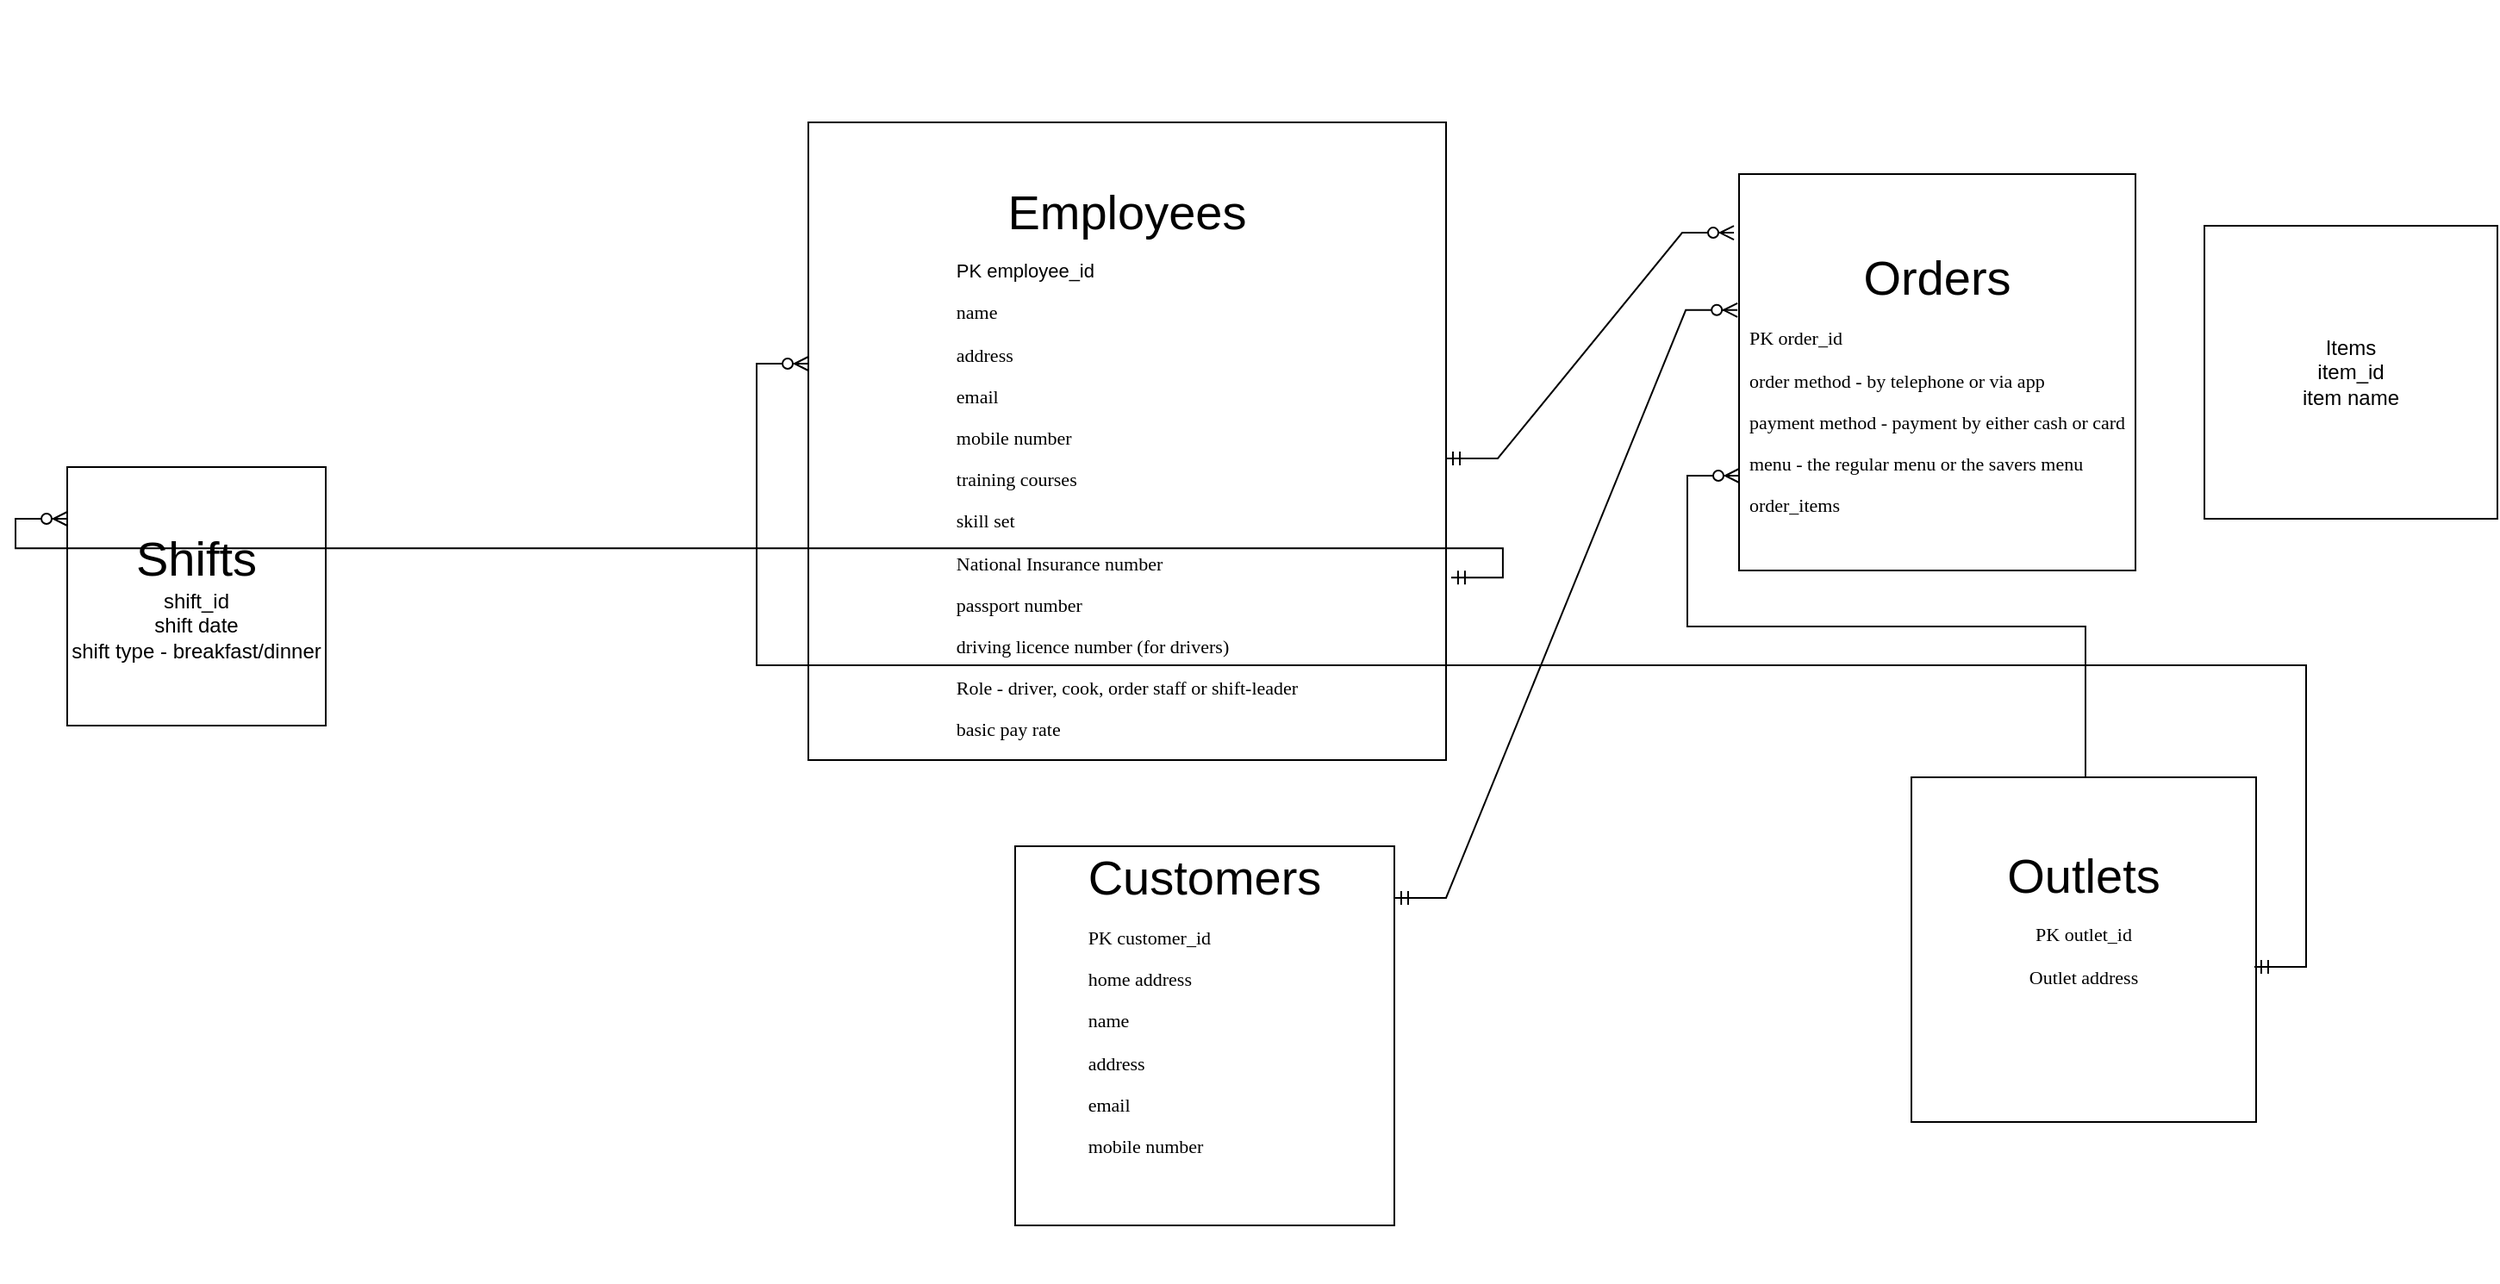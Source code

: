 <mxfile version="21.7.2" type="github">
  <diagram name="Page-1" id="C30IYXTQzpdTgBaTdObk">
    <mxGraphModel dx="1900" dy="1604" grid="1" gridSize="10" guides="1" tooltips="1" connect="1" arrows="1" fold="1" page="1" pageScale="1" pageWidth="850" pageHeight="1100" math="0" shadow="0">
      <root>
        <mxCell id="0" />
        <mxCell id="1" parent="0" />
        <mxCell id="rJKq59JqaGutXKDvqBBi-1" value="&lt;p style=&quot;text-align: center; font-size: 11px;&quot;&gt;&lt;font style=&quot;font-size: 11px;&quot;&gt;&lt;br&gt;&lt;/font&gt;&lt;/p&gt;&lt;p style=&quot;text-align: center; font-size: 11px;&quot;&gt;&lt;font style=&quot;font-size: 28px;&quot;&gt;Employees&lt;/font&gt;&lt;/p&gt;&lt;p style=&quot;text-align: left; font-size: 11px;&quot;&gt;&lt;font style=&quot;font-size: 11px;&quot;&gt;PK employee_id&lt;/font&gt;&lt;/p&gt;&lt;p style=&quot;text-align: justify; font-size: 11px;&quot;&gt;&lt;font style=&quot;font-size: 11px;&quot;&gt;&lt;span data-colorformula=&quot;THEMEVAL()&quot; style=&quot;font-family: Calibri;&quot;&gt;name&lt;/span&gt;&lt;/font&gt;&lt;/p&gt;&lt;p style=&quot;text-align: justify; font-size: 11px;&quot;&gt;&lt;font style=&quot;font-size: 11px;&quot;&gt;&lt;span data-colorformula=&quot;THEMEVAL()&quot; style=&quot;font-family: Calibri;&quot;&gt;address&lt;/span&gt;&lt;/font&gt;&lt;/p&gt;&lt;p style=&quot;text-align: justify; font-size: 11px;&quot;&gt;&lt;font style=&quot;font-size: 11px;&quot;&gt;&lt;span data-colorformula=&quot;THEMEVAL()&quot; style=&quot;font-family: Calibri;&quot;&gt;email&lt;/span&gt;&lt;/font&gt;&lt;/p&gt;&lt;p style=&quot;text-align: justify; font-size: 11px;&quot;&gt;&lt;font style=&quot;font-size: 11px;&quot;&gt;&lt;span data-colorformula=&quot;THEMEVAL()&quot; style=&quot;font-family: Calibri;&quot;&gt;mobile number&lt;/span&gt;&lt;/font&gt;&lt;/p&gt;&lt;p style=&quot;text-align: justify; font-size: 11px;&quot;&gt;&lt;font style=&quot;font-size: 11px;&quot;&gt;&lt;span data-colorformula=&quot;THEMEVAL()&quot; style=&quot;font-family: Calibri;&quot;&gt;training courses&lt;/span&gt;&lt;/font&gt;&lt;/p&gt;&lt;p style=&quot;text-align: justify; font-size: 11px;&quot;&gt;&lt;font style=&quot;font-size: 11px;&quot;&gt;&lt;span data-colorformula=&quot;THEMEVAL()&quot; style=&quot;font-family: Calibri;&quot;&gt;skill set&lt;/span&gt;&lt;/font&gt;&lt;/p&gt;&lt;p style=&quot;text-align: justify; font-size: 11px;&quot;&gt;&lt;font style=&quot;font-size: 11px;&quot;&gt;&lt;span data-colorformula=&quot;THEMEVAL()&quot; style=&quot;font-family: Calibri;&quot;&gt;National Insurance number&lt;/span&gt;&lt;/font&gt;&lt;/p&gt;&lt;p style=&quot;text-align: justify; font-size: 11px;&quot;&gt;&lt;font style=&quot;font-size: 11px;&quot;&gt;&lt;span data-colorformula=&quot;THEMEVAL()&quot; style=&quot;font-family: Calibri;&quot;&gt;passport number &lt;/span&gt;&lt;/font&gt;&lt;/p&gt;&lt;p style=&quot;text-align: justify; font-size: 11px;&quot;&gt;&lt;font style=&quot;font-size: 11px;&quot;&gt;&lt;span data-colorformula=&quot;THEMEVAL()&quot; style=&quot;font-family: Calibri;&quot;&gt;driving licence number (for drivers)&lt;/span&gt;&lt;/font&gt;&lt;/p&gt;&lt;p style=&quot;text-align: justify; font-size: 11px;&quot;&gt;&lt;font style=&quot;font-size: 11px;&quot;&gt;&lt;span data-colorformula=&quot;THEMEVAL()&quot; style=&quot;font-family: Calibri;&quot;&gt;Role - driver, cook, order staff or shift-leader&lt;/span&gt;&lt;/font&gt;&lt;/p&gt;&lt;p style=&quot;text-align: justify; font-size: 11px;&quot;&gt;&lt;font style=&quot;font-size: 11px;&quot;&gt;&lt;span data-colorformula=&quot;THEMEVAL()&quot; style=&quot;font-family: Calibri;&quot;&gt;basic pay rate&lt;/span&gt;&lt;/font&gt;&lt;br&gt;&lt;/p&gt;" style="whiteSpace=wrap;html=1;aspect=fixed;" vertex="1" parent="1">
          <mxGeometry x="-70" y="-140" width="370" height="370" as="geometry" />
        </mxCell>
        <mxCell id="rJKq59JqaGutXKDvqBBi-2" value="&lt;p style=&quot;text-align: center; font-size: 11px;&quot;&gt;&lt;font style=&quot;font-size: 11px;&quot;&gt;&lt;br&gt;&lt;/font&gt;&lt;/p&gt;&lt;p style=&quot;text-align: center; font-size: 11px;&quot;&gt;&lt;font style=&quot;font-size: 28px;&quot;&gt;Customers&lt;/font&gt;&lt;/p&gt;&lt;p style=&quot;text-align: justify; font-size: 11px;&quot;&gt;&lt;font style=&quot;font-size: 11px;&quot;&gt;&lt;span data-colorformula=&quot;THEMEVAL()&quot; style=&quot;font-family: Calibri;&quot;&gt;PK customer_id&lt;/span&gt;&lt;/font&gt;&lt;/p&gt;&lt;p style=&quot;text-align: justify; font-size: 11px;&quot;&gt;&lt;font style=&quot;font-size: 11px;&quot;&gt;&lt;span data-colorformula=&quot;THEMEVAL()&quot; style=&quot;font-family: Calibri;&quot;&gt;home address&lt;/span&gt;&lt;/font&gt;&lt;/p&gt;&lt;p style=&quot;text-align: justify; font-size: 11px;&quot;&gt;&lt;font style=&quot;font-size: 11px;&quot;&gt;&lt;span data-colorformula=&quot;THEMEVAL()&quot; style=&quot;font-family: Calibri;&quot;&gt;name&lt;/span&gt;&lt;/font&gt;&lt;/p&gt;&lt;p style=&quot;text-align: justify; font-size: 11px;&quot;&gt;&lt;font style=&quot;font-size: 11px;&quot;&gt;&lt;span data-colorformula=&quot;THEMEVAL()&quot; style=&quot;font-family: Calibri;&quot;&gt;address&lt;/span&gt;&lt;/font&gt;&lt;/p&gt;&lt;p style=&quot;text-align: justify; font-size: 11px;&quot;&gt;&lt;font style=&quot;font-size: 11px;&quot;&gt;&lt;span data-colorformula=&quot;THEMEVAL()&quot; style=&quot;font-family: Calibri;&quot;&gt;email&lt;/span&gt;&lt;/font&gt;&lt;/p&gt;&lt;p style=&quot;text-align: justify; font-size: 11px;&quot;&gt;&lt;font style=&quot;font-size: 11px;&quot;&gt;&lt;span data-colorformula=&quot;THEMEVAL()&quot; style=&quot;font-family: Calibri;&quot;&gt;mobile number&lt;/span&gt;&lt;/font&gt;&lt;/p&gt;&lt;p style=&quot;text-align: justify; font-size: 11px;&quot;&gt;&lt;font style=&quot;font-size: 11px;&quot;&gt;&lt;br&gt;&lt;/font&gt;&lt;/p&gt;&lt;p style=&quot;text-align: center; font-size: 11px;&quot;&gt;&lt;font style=&quot;font-size: 11px;&quot;&gt;&lt;br&gt;&lt;font style=&quot;font-size: 11px;&quot;&gt;&lt;br&gt;&lt;/font&gt;&lt;/font&gt;&lt;/p&gt;" style="whiteSpace=wrap;html=1;aspect=fixed;" vertex="1" parent="1">
          <mxGeometry x="50" y="280" width="220" height="220" as="geometry" />
        </mxCell>
        <mxCell id="rJKq59JqaGutXKDvqBBi-3" value="&lt;p style=&quot;text-align: center; font-size: 11px;&quot;&gt;&lt;font style=&quot;font-size: 28px;&quot;&gt;Outlets&lt;/font&gt;&lt;/p&gt;&lt;p style=&quot;text-align: center; font-size: 11px;&quot;&gt;&lt;font style=&quot;font-size: 11px;&quot;&gt;&lt;span data-colorformula=&quot;THEMEVAL()&quot; style=&quot;font-family: Calibri;&quot;&gt;PK outlet_id&lt;/span&gt;&lt;/font&gt;&lt;/p&gt;&lt;p style=&quot;text-align: center; font-size: 11px;&quot;&gt;&lt;font style=&quot;font-size: 11px;&quot;&gt;&lt;span data-colorformula=&quot;THEMEVAL()&quot; style=&quot;font-family: Calibri;&quot;&gt;Outlet address&lt;/span&gt;&lt;/font&gt;&lt;/p&gt;&lt;p style=&quot;text-align: center; font-size: 11px;&quot;&gt;&lt;font style=&quot;font-size: 11px;&quot;&gt;&lt;br&gt;&lt;font style=&quot;font-size: 11px;&quot;&gt;&lt;br&gt;&lt;/font&gt;&lt;/font&gt;&lt;/p&gt;" style="whiteSpace=wrap;html=1;aspect=fixed;" vertex="1" parent="1">
          <mxGeometry x="570" y="240" width="200" height="200" as="geometry" />
        </mxCell>
        <mxCell id="rJKq59JqaGutXKDvqBBi-4" value="&lt;p style=&quot;text-align: center;&quot;&gt;&lt;br&gt;&lt;/p&gt;&lt;p style=&quot;text-align: center;&quot;&gt;&lt;br&gt;&lt;/p&gt;&lt;p style=&quot;text-align: center;&quot;&gt;&lt;br&gt;&lt;/p&gt;&lt;p style=&quot;text-align: center;&quot;&gt;&lt;br&gt;&lt;/p&gt;&lt;p style=&quot;text-align: center;&quot;&gt;&lt;br&gt;&lt;/p&gt;&lt;p style=&quot;text-align: center;&quot;&gt;&lt;font style=&quot;font-size: 28px;&quot;&gt;Orders&lt;/font&gt; &lt;/p&gt;&lt;p style=&quot;text-align: justify; font-size: 11px;&quot;&gt;&lt;font style=&quot;font-size: 11px;&quot;&gt;&lt;span data-colorformula=&quot;THEMEVAL()&quot; style=&quot;font-family: Calibri;&quot;&gt;PK order_id&lt;/span&gt;&lt;/font&gt;&lt;/p&gt;&lt;p style=&quot;text-align: justify; font-size: 11px;&quot;&gt;&lt;font style=&quot;font-size: 11px;&quot;&gt;&lt;span data-colorformula=&quot;THEMEVAL()&quot; style=&quot;font-family: Calibri;&quot;&gt;order method - by telephone or via app &lt;/span&gt;&lt;/font&gt;&lt;/p&gt;&lt;p style=&quot;text-align: justify; font-size: 11px;&quot;&gt;&lt;font style=&quot;font-size: 11px;&quot;&gt;&lt;span data-colorformula=&quot;THEMEVAL()&quot; style=&quot;font-family: Calibri;&quot;&gt;payment method - payment by either cash or card&lt;/span&gt;&lt;/font&gt;&lt;/p&gt;&lt;p style=&quot;text-align: justify; font-size: 11px;&quot;&gt;&lt;font style=&quot;font-size: 11px;&quot;&gt;&lt;span data-colorformula=&quot;THEMEVAL()&quot; style=&quot;font-family: Calibri;&quot;&gt;menu - the regular menu or the savers menu&lt;/span&gt;&lt;/font&gt;&lt;/p&gt;&lt;p style=&quot;text-align: justify; font-size: 11px;&quot;&gt;&lt;font style=&quot;font-size: 11px;&quot;&gt;&lt;span data-colorformula=&quot;THEMEVAL()&quot; style=&quot;font-family: Calibri;&quot;&gt;order_items&lt;/span&gt;&lt;/font&gt;&lt;/p&gt;&lt;p style=&quot;text-align: justify;&quot;&gt;&lt;br&gt;&lt;/p&gt;&lt;p style=&quot;text-align: justify;&quot;&gt;&lt;br&gt;&lt;/p&gt;&lt;p style=&quot;text-align: center;&quot;&gt;&lt;br&gt;&lt;/p&gt;&lt;p style=&quot;text-align: center;&quot;&gt;&lt;br&gt;&lt;br&gt;&lt;/p&gt;" style="whiteSpace=wrap;html=1;aspect=fixed;" vertex="1" parent="1">
          <mxGeometry x="470" y="-110" width="230" height="230" as="geometry" />
        </mxCell>
        <mxCell id="rJKq59JqaGutXKDvqBBi-7" value="" style="edgeStyle=entityRelationEdgeStyle;fontSize=12;html=1;endArrow=ERzeroToMany;endFill=1;rounded=0;exitX=0.355;exitY=-0.025;exitDx=0;exitDy=0;exitPerimeter=0;" edge="1" parent="1">
          <mxGeometry width="100" height="100" relative="1" as="geometry">
            <mxPoint x="641" y="240" as="sourcePoint" />
            <mxPoint x="470" y="65" as="targetPoint" />
            <Array as="points">
              <mxPoint x="510" y="5" />
              <mxPoint x="490" y="15" />
            </Array>
          </mxGeometry>
        </mxCell>
        <mxCell id="rJKq59JqaGutXKDvqBBi-8" value="" style="edgeStyle=entityRelationEdgeStyle;fontSize=12;html=1;endArrow=ERzeroToMany;startArrow=ERmandOne;rounded=0;entryX=-0.004;entryY=0.343;entryDx=0;entryDy=0;entryPerimeter=0;" edge="1" parent="1" target="rJKq59JqaGutXKDvqBBi-4">
          <mxGeometry width="100" height="100" relative="1" as="geometry">
            <mxPoint x="270" y="310" as="sourcePoint" />
            <mxPoint x="370" y="210" as="targetPoint" />
          </mxGeometry>
        </mxCell>
        <mxCell id="rJKq59JqaGutXKDvqBBi-9" value="" style="edgeStyle=entityRelationEdgeStyle;fontSize=12;html=1;endArrow=ERzeroToMany;startArrow=ERmandOne;rounded=0;entryX=-0.013;entryY=0.148;entryDx=0;entryDy=0;entryPerimeter=0;" edge="1" parent="1" target="rJKq59JqaGutXKDvqBBi-4">
          <mxGeometry width="100" height="100" relative="1" as="geometry">
            <mxPoint x="300" y="55" as="sourcePoint" />
            <mxPoint x="400" y="-45" as="targetPoint" />
          </mxGeometry>
        </mxCell>
        <mxCell id="rJKq59JqaGutXKDvqBBi-10" value="&lt;div&gt;Items&lt;/div&gt;&lt;div&gt;item_id&lt;/div&gt;&lt;div&gt;item name&lt;br&gt;&lt;/div&gt;" style="whiteSpace=wrap;html=1;aspect=fixed;" vertex="1" parent="1">
          <mxGeometry x="740" y="-80" width="170" height="170" as="geometry" />
        </mxCell>
        <mxCell id="rJKq59JqaGutXKDvqBBi-11" value="" style="edgeStyle=entityRelationEdgeStyle;fontSize=12;html=1;endArrow=ERzeroToMany;startArrow=ERmandOne;rounded=0;exitX=0.995;exitY=0.55;exitDx=0;exitDy=0;exitPerimeter=0;" edge="1" parent="1" source="rJKq59JqaGutXKDvqBBi-3">
          <mxGeometry width="100" height="100" relative="1" as="geometry">
            <mxPoint x="630" y="360" as="sourcePoint" />
            <mxPoint x="-70" as="targetPoint" />
            <Array as="points">
              <mxPoint x="150" y="120" />
              <mxPoint x="90" y="210" />
              <mxPoint x="-175" y="90" />
            </Array>
          </mxGeometry>
        </mxCell>
        <mxCell id="rJKq59JqaGutXKDvqBBi-12" value="&lt;div style=&quot;font-size: 13px;&quot;&gt;&lt;font style=&quot;font-size: 28px;&quot;&gt;Shifts&lt;/font&gt;&lt;/div&gt;&lt;div&gt;shift_id&lt;/div&gt;&lt;div&gt;shift date&lt;/div&gt;&lt;div&gt;shift type - breakfast/dinner&lt;br&gt;&lt;/div&gt;" style="whiteSpace=wrap;html=1;aspect=fixed;" vertex="1" parent="1">
          <mxGeometry x="-500" y="60" width="150" height="150" as="geometry" />
        </mxCell>
        <mxCell id="rJKq59JqaGutXKDvqBBi-13" value="" style="edgeStyle=entityRelationEdgeStyle;fontSize=12;html=1;endArrow=ERzeroToMany;startArrow=ERmandOne;rounded=0;exitX=1.008;exitY=0.714;exitDx=0;exitDy=0;exitPerimeter=0;" edge="1" parent="1" source="rJKq59JqaGutXKDvqBBi-1">
          <mxGeometry width="100" height="100" relative="1" as="geometry">
            <mxPoint x="-110" y="160" as="sourcePoint" />
            <mxPoint x="-500" y="90" as="targetPoint" />
            <Array as="points">
              <mxPoint x="310" y="90" />
            </Array>
          </mxGeometry>
        </mxCell>
      </root>
    </mxGraphModel>
  </diagram>
</mxfile>
